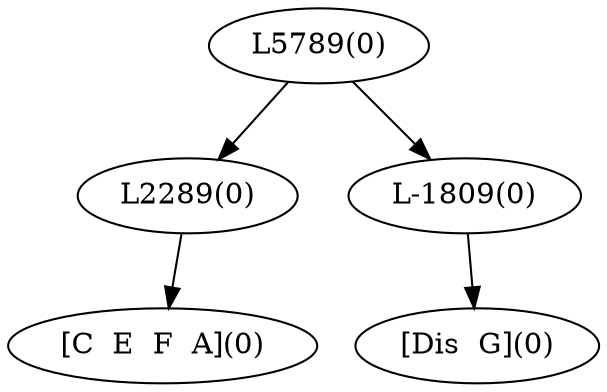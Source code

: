 digraph sample{
"L2289(0)"->"[C  E  F  A](0)"
"L-1809(0)"->"[Dis  G](0)"
"L5789(0)"->"L2289(0)"
"L5789(0)"->"L-1809(0)"
{rank = min; "L5789(0)"}
{rank = same; "L2289(0)"; "L-1809(0)";}
{rank = max; "[C  E  F  A](0)"; "[Dis  G](0)";}
}